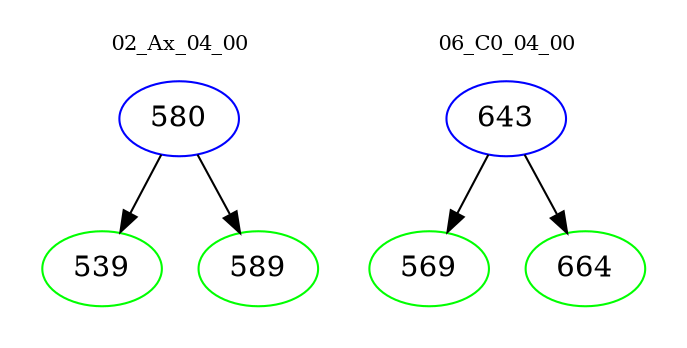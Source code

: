 digraph{
subgraph cluster_0 {
color = white
label = "02_Ax_04_00";
fontsize=10;
T0_580 [label="580", color="blue"]
T0_580 -> T0_539 [color="black"]
T0_539 [label="539", color="green"]
T0_580 -> T0_589 [color="black"]
T0_589 [label="589", color="green"]
}
subgraph cluster_1 {
color = white
label = "06_C0_04_00";
fontsize=10;
T1_643 [label="643", color="blue"]
T1_643 -> T1_569 [color="black"]
T1_569 [label="569", color="green"]
T1_643 -> T1_664 [color="black"]
T1_664 [label="664", color="green"]
}
}
